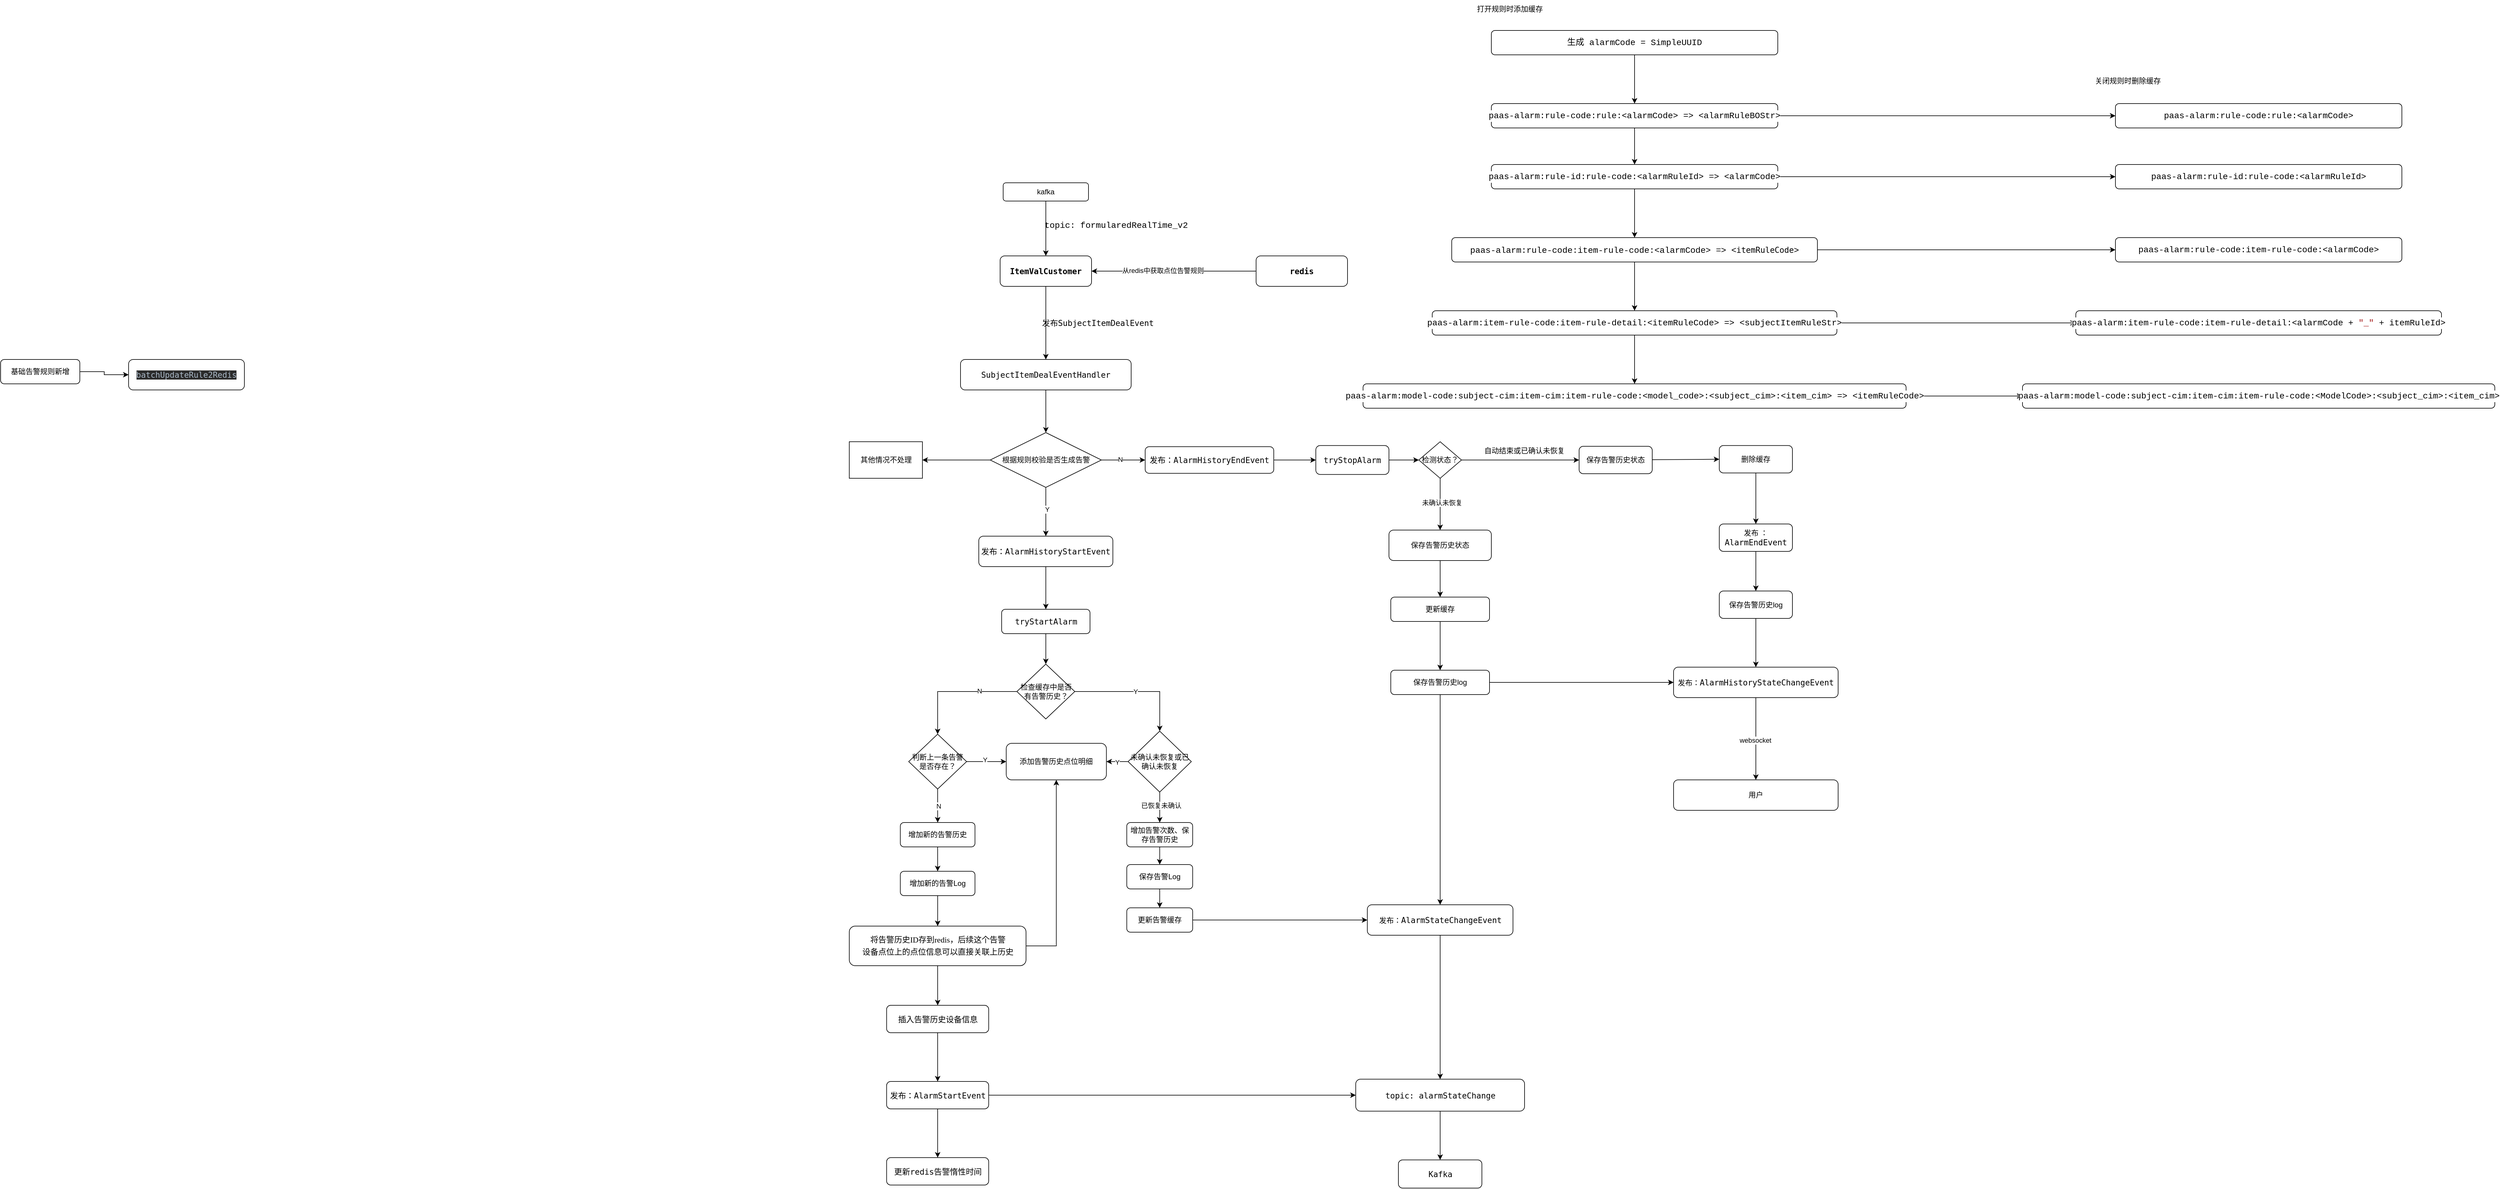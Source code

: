 <mxfile version="26.0.14">
  <diagram name="告警" id="GtPHsBBUX7Yxwo9CKAsK">
    <mxGraphModel dx="3416" dy="1946" grid="1" gridSize="10" guides="1" tooltips="1" connect="1" arrows="1" fold="1" page="1" pageScale="1" pageWidth="827" pageHeight="1169" math="0" shadow="0">
      <root>
        <mxCell id="0" />
        <mxCell id="1" parent="0" />
        <mxCell id="ge6eiEdTAFL3hpT854fV-4" value="" style="edgeStyle=orthogonalEdgeStyle;rounded=0;orthogonalLoop=1;jettySize=auto;html=1;" parent="1" source="ge6eiEdTAFL3hpT854fV-1" target="ge6eiEdTAFL3hpT854fV-3" edge="1">
          <mxGeometry relative="1" as="geometry" />
        </mxCell>
        <mxCell id="ge6eiEdTAFL3hpT854fV-5" value="&lt;div style=&quot;font-family: Consolas, &amp;quot;Courier New&amp;quot;, monospace; font-size: 14px; line-height: 19px; white-space-collapse: preserve;&quot;&gt;&lt;span style=&quot;&quot;&gt;topic: formularedRealTime_v2&lt;/span&gt;&lt;/div&gt;" style="edgeLabel;html=1;align=center;verticalAlign=middle;resizable=0;points=[];fontColor=default;labelBackgroundColor=none;" parent="ge6eiEdTAFL3hpT854fV-4" vertex="1" connectable="0">
          <mxGeometry x="-0.075" y="1" relative="1" as="geometry">
            <mxPoint x="114" y="-2" as="offset" />
          </mxGeometry>
        </mxCell>
        <mxCell id="ge6eiEdTAFL3hpT854fV-1" value="kafka" style="rounded=1;whiteSpace=wrap;html=1;" parent="1" vertex="1">
          <mxGeometry x="75" y="50" width="140" height="30" as="geometry" />
        </mxCell>
        <mxCell id="ge6eiEdTAFL3hpT854fV-12" value="" style="edgeStyle=orthogonalEdgeStyle;rounded=0;orthogonalLoop=1;jettySize=auto;html=1;" parent="1" source="ge6eiEdTAFL3hpT854fV-3" target="ge6eiEdTAFL3hpT854fV-11" edge="1">
          <mxGeometry relative="1" as="geometry" />
        </mxCell>
        <mxCell id="ge6eiEdTAFL3hpT854fV-13" value="&lt;div style=&quot;&quot;&gt;&lt;pre style=&quot;font-family: &amp;quot;JetBrains Mono&amp;quot;, monospace; font-size: 9.8pt;&quot;&gt;&lt;font&gt;发布SubjectItemDealEvent&lt;/font&gt;&lt;/pre&gt;&lt;/div&gt;" style="edgeLabel;html=1;align=center;verticalAlign=middle;resizable=0;points=[];labelBackgroundColor=none;" parent="ge6eiEdTAFL3hpT854fV-12" vertex="1" connectable="0">
          <mxGeometry x="-0.15" relative="1" as="geometry">
            <mxPoint x="85" y="9" as="offset" />
          </mxGeometry>
        </mxCell>
        <mxCell id="ge6eiEdTAFL3hpT854fV-3" value="&lt;div&gt;&lt;pre style=&quot;font-family: &amp;quot;JetBrains Mono&amp;quot;, monospace; font-size: 9.8pt;&quot;&gt;&lt;b style=&quot;background-color: light-dark(#ffffff, var(--ge-dark-color, #121212));&quot;&gt;&lt;font&gt;ItemValCustomer&lt;/font&gt;&lt;/b&gt;&lt;/pre&gt;&lt;/div&gt;" style="rounded=1;whiteSpace=wrap;html=1;labelBackgroundColor=default;" parent="1" vertex="1">
          <mxGeometry x="70" y="170" width="150" height="50" as="geometry" />
        </mxCell>
        <mxCell id="ge6eiEdTAFL3hpT854fV-9" style="edgeStyle=orthogonalEdgeStyle;rounded=0;orthogonalLoop=1;jettySize=auto;html=1;exitX=0;exitY=0.5;exitDx=0;exitDy=0;entryX=1;entryY=0.5;entryDx=0;entryDy=0;" parent="1" source="ge6eiEdTAFL3hpT854fV-6" target="ge6eiEdTAFL3hpT854fV-3" edge="1">
          <mxGeometry relative="1" as="geometry" />
        </mxCell>
        <mxCell id="ge6eiEdTAFL3hpT854fV-10" value="从redis中获取点位告警规则" style="edgeLabel;html=1;align=center;verticalAlign=middle;resizable=0;points=[];" parent="ge6eiEdTAFL3hpT854fV-9" vertex="1" connectable="0">
          <mxGeometry x="0.137" y="-1" relative="1" as="geometry">
            <mxPoint as="offset" />
          </mxGeometry>
        </mxCell>
        <mxCell id="ge6eiEdTAFL3hpT854fV-6" value="&lt;div&gt;&lt;pre style=&quot;font-family: &amp;quot;JetBrains Mono&amp;quot;, monospace; font-size: 9.8pt;&quot;&gt;&lt;b style=&quot;background-color: light-dark(#ffffff, var(--ge-dark-color, #121212));&quot;&gt;&lt;font&gt;redis&lt;/font&gt;&lt;/b&gt;&lt;/pre&gt;&lt;/div&gt;" style="rounded=1;whiteSpace=wrap;html=1;labelBackgroundColor=default;" parent="1" vertex="1">
          <mxGeometry x="490" y="170" width="150" height="50" as="geometry" />
        </mxCell>
        <mxCell id="ge6eiEdTAFL3hpT854fV-15" style="edgeStyle=orthogonalEdgeStyle;rounded=0;orthogonalLoop=1;jettySize=auto;html=1;exitX=0.5;exitY=1;exitDx=0;exitDy=0;" parent="1" source="ge6eiEdTAFL3hpT854fV-11" target="ge6eiEdTAFL3hpT854fV-14" edge="1">
          <mxGeometry relative="1" as="geometry" />
        </mxCell>
        <mxCell id="ge6eiEdTAFL3hpT854fV-11" value="&lt;pre style=&quot;font-family: &amp;quot;JetBrains Mono&amp;quot;, monospace; font-size: 9.8pt;&quot;&gt;&lt;div&gt;&lt;pre style=&quot;font-family: &amp;quot;JetBrains Mono&amp;quot;, monospace; font-size: 9.8pt;&quot;&gt;&lt;div style=&quot;&quot;&gt;&lt;pre style=&quot;font-family: &amp;quot;JetBrains Mono&amp;quot;, monospace; font-size: 9.8pt;&quot;&gt;&lt;font&gt;SubjectItemDealEventHandler&lt;/font&gt;&lt;/pre&gt;&lt;/div&gt;&lt;/pre&gt;&lt;/div&gt;&lt;/pre&gt;" style="rounded=1;whiteSpace=wrap;html=1;labelBackgroundColor=default;strokeColor=default;" parent="1" vertex="1">
          <mxGeometry x="5" y="340" width="280" height="50" as="geometry" />
        </mxCell>
        <mxCell id="ge6eiEdTAFL3hpT854fV-18" style="edgeStyle=orthogonalEdgeStyle;rounded=0;orthogonalLoop=1;jettySize=auto;html=1;exitX=1;exitY=0.5;exitDx=0;exitDy=0;entryX=0;entryY=0.5;entryDx=0;entryDy=0;" parent="1" source="ge6eiEdTAFL3hpT854fV-14" target="ge6eiEdTAFL3hpT854fV-17" edge="1">
          <mxGeometry relative="1" as="geometry" />
        </mxCell>
        <mxCell id="ge6eiEdTAFL3hpT854fV-19" value="N" style="edgeLabel;html=1;align=center;verticalAlign=middle;resizable=0;points=[];" parent="ge6eiEdTAFL3hpT854fV-18" vertex="1" connectable="0">
          <mxGeometry x="-0.17" y="1" relative="1" as="geometry">
            <mxPoint as="offset" />
          </mxGeometry>
        </mxCell>
        <mxCell id="ge6eiEdTAFL3hpT854fV-22" style="edgeStyle=orthogonalEdgeStyle;rounded=0;orthogonalLoop=1;jettySize=auto;html=1;exitX=0.5;exitY=1;exitDx=0;exitDy=0;" parent="1" source="ge6eiEdTAFL3hpT854fV-14" target="ge6eiEdTAFL3hpT854fV-20" edge="1">
          <mxGeometry relative="1" as="geometry" />
        </mxCell>
        <mxCell id="ge6eiEdTAFL3hpT854fV-23" value="Y" style="edgeLabel;html=1;align=center;verticalAlign=middle;resizable=0;points=[];" parent="ge6eiEdTAFL3hpT854fV-22" vertex="1" connectable="0">
          <mxGeometry x="-0.1" y="2" relative="1" as="geometry">
            <mxPoint as="offset" />
          </mxGeometry>
        </mxCell>
        <mxCell id="XDytoGcrAN4II-qXGKHd-34" value="" style="edgeStyle=orthogonalEdgeStyle;rounded=0;orthogonalLoop=1;jettySize=auto;html=1;" edge="1" parent="1" source="ge6eiEdTAFL3hpT854fV-14" target="XDytoGcrAN4II-qXGKHd-33">
          <mxGeometry relative="1" as="geometry" />
        </mxCell>
        <mxCell id="ge6eiEdTAFL3hpT854fV-14" value="根据规则校验是否生成告警" style="rhombus;whiteSpace=wrap;html=1;" parent="1" vertex="1">
          <mxGeometry x="53.75" y="460" width="182.5" height="90" as="geometry" />
        </mxCell>
        <mxCell id="ge6eiEdTAFL3hpT854fV-25" value="" style="edgeStyle=orthogonalEdgeStyle;rounded=0;orthogonalLoop=1;jettySize=auto;html=1;" parent="1" source="ge6eiEdTAFL3hpT854fV-17" target="ge6eiEdTAFL3hpT854fV-24" edge="1">
          <mxGeometry relative="1" as="geometry" />
        </mxCell>
        <mxCell id="ge6eiEdTAFL3hpT854fV-17" value="&lt;div&gt;&lt;pre style=&quot;font-family: &amp;quot;JetBrains Mono&amp;quot;, monospace; font-size: 9.8pt;&quot;&gt;&lt;font&gt;发布：AlarmHistoryEndEvent&lt;/font&gt;&lt;/pre&gt;&lt;/div&gt;" style="rounded=1;whiteSpace=wrap;html=1;" parent="1" vertex="1">
          <mxGeometry x="308" y="483.13" width="211" height="43.75" as="geometry" />
        </mxCell>
        <mxCell id="ge6eiEdTAFL3hpT854fV-53" value="" style="edgeStyle=orthogonalEdgeStyle;rounded=0;orthogonalLoop=1;jettySize=auto;html=1;" parent="1" source="ge6eiEdTAFL3hpT854fV-20" target="ge6eiEdTAFL3hpT854fV-52" edge="1">
          <mxGeometry relative="1" as="geometry" />
        </mxCell>
        <mxCell id="ge6eiEdTAFL3hpT854fV-20" value="&lt;div&gt;&lt;pre style=&quot;font-family: &amp;quot;JetBrains Mono&amp;quot;, monospace; font-size: 9.8pt;&quot;&gt;&lt;font&gt;发布：AlarmHistoryStartEvent&lt;/font&gt;&lt;/pre&gt;&lt;/div&gt;" style="rounded=1;whiteSpace=wrap;html=1;" parent="1" vertex="1">
          <mxGeometry x="35" y="630" width="220" height="50" as="geometry" />
        </mxCell>
        <mxCell id="ge6eiEdTAFL3hpT854fV-27" style="edgeStyle=orthogonalEdgeStyle;rounded=0;orthogonalLoop=1;jettySize=auto;html=1;exitX=1;exitY=0.5;exitDx=0;exitDy=0;entryX=0;entryY=0.5;entryDx=0;entryDy=0;" parent="1" source="ge6eiEdTAFL3hpT854fV-24" target="ge6eiEdTAFL3hpT854fV-26" edge="1">
          <mxGeometry relative="1" as="geometry" />
        </mxCell>
        <mxCell id="ge6eiEdTAFL3hpT854fV-24" value="&lt;pre style=&quot;font-family: &amp;quot;JetBrains Mono&amp;quot;, monospace; font-size: 9.8pt;&quot;&gt;&lt;div&gt;&lt;pre style=&quot;font-family: &amp;quot;JetBrains Mono&amp;quot;, monospace; font-size: 9.8pt;&quot;&gt;&lt;font&gt;tryStopAlarm&lt;/font&gt;&lt;/pre&gt;&lt;/div&gt;&lt;/pre&gt;" style="rounded=1;whiteSpace=wrap;html=1;" parent="1" vertex="1">
          <mxGeometry x="588" y="481.25" width="120" height="47.5" as="geometry" />
        </mxCell>
        <mxCell id="ge6eiEdTAFL3hpT854fV-29" style="edgeStyle=orthogonalEdgeStyle;rounded=0;orthogonalLoop=1;jettySize=auto;html=1;exitX=1;exitY=0.5;exitDx=0;exitDy=0;entryX=0;entryY=0.5;entryDx=0;entryDy=0;" parent="1" source="ge6eiEdTAFL3hpT854fV-26" target="ge6eiEdTAFL3hpT854fV-28" edge="1">
          <mxGeometry relative="1" as="geometry" />
        </mxCell>
        <mxCell id="ge6eiEdTAFL3hpT854fV-43" style="edgeStyle=orthogonalEdgeStyle;rounded=0;orthogonalLoop=1;jettySize=auto;html=1;exitX=0.5;exitY=1;exitDx=0;exitDy=0;entryX=0.5;entryY=0;entryDx=0;entryDy=0;" parent="1" source="ge6eiEdTAFL3hpT854fV-26" target="ge6eiEdTAFL3hpT854fV-42" edge="1">
          <mxGeometry relative="1" as="geometry" />
        </mxCell>
        <mxCell id="ge6eiEdTAFL3hpT854fV-44" value="未确认未恢复" style="edgeLabel;html=1;align=center;verticalAlign=middle;resizable=0;points=[];" parent="ge6eiEdTAFL3hpT854fV-43" vertex="1" connectable="0">
          <mxGeometry x="-0.067" y="3" relative="1" as="geometry">
            <mxPoint as="offset" />
          </mxGeometry>
        </mxCell>
        <mxCell id="ge6eiEdTAFL3hpT854fV-26" value="检测状态？" style="rhombus;whiteSpace=wrap;html=1;" parent="1" vertex="1">
          <mxGeometry x="757" y="475" width="70" height="60" as="geometry" />
        </mxCell>
        <mxCell id="ge6eiEdTAFL3hpT854fV-32" value="" style="rounded=0;orthogonalLoop=1;jettySize=auto;html=1;entryX=0;entryY=0.5;entryDx=0;entryDy=0;" parent="1" source="ge6eiEdTAFL3hpT854fV-28" target="ge6eiEdTAFL3hpT854fV-31" edge="1">
          <mxGeometry relative="1" as="geometry" />
        </mxCell>
        <mxCell id="ge6eiEdTAFL3hpT854fV-37" value="" style="edgeStyle=orthogonalEdgeStyle;rounded=0;orthogonalLoop=1;jettySize=auto;html=1;exitX=0.5;exitY=1;exitDx=0;exitDy=0;" parent="1" source="ge6eiEdTAFL3hpT854fV-34" target="ge6eiEdTAFL3hpT854fV-36" edge="1">
          <mxGeometry relative="1" as="geometry" />
        </mxCell>
        <mxCell id="ge6eiEdTAFL3hpT854fV-28" value="&lt;div&gt;保存告警历史状态&lt;/div&gt;" style="rounded=1;whiteSpace=wrap;html=1;" parent="1" vertex="1">
          <mxGeometry x="1020" y="482.5" width="120" height="45" as="geometry" />
        </mxCell>
        <mxCell id="ge6eiEdTAFL3hpT854fV-30" value="自动结束或已确认未恢复" style="text;html=1;align=center;verticalAlign=middle;resizable=0;points=[];autosize=1;strokeColor=none;fillColor=none;" parent="1" vertex="1">
          <mxGeometry x="850" y="475" width="160" height="30" as="geometry" />
        </mxCell>
        <mxCell id="ge6eiEdTAFL3hpT854fV-40" value="" style="edgeStyle=orthogonalEdgeStyle;rounded=0;orthogonalLoop=1;jettySize=auto;html=1;" parent="1" source="ge6eiEdTAFL3hpT854fV-31" target="ge6eiEdTAFL3hpT854fV-39" edge="1">
          <mxGeometry relative="1" as="geometry" />
        </mxCell>
        <mxCell id="ge6eiEdTAFL3hpT854fV-31" value="&lt;div&gt;删除缓存&lt;/div&gt;" style="rounded=1;whiteSpace=wrap;html=1;" parent="1" vertex="1">
          <mxGeometry x="1250" y="481.25" width="120" height="45" as="geometry" />
        </mxCell>
        <mxCell id="ge6eiEdTAFL3hpT854fV-34" value="&lt;div&gt;保存告警历史log&lt;/div&gt;" style="rounded=1;whiteSpace=wrap;html=1;" parent="1" vertex="1">
          <mxGeometry x="1250" y="720" width="120" height="45" as="geometry" />
        </mxCell>
        <mxCell id="ge6eiEdTAFL3hpT854fV-105" value="" style="edgeStyle=orthogonalEdgeStyle;rounded=0;orthogonalLoop=1;jettySize=auto;html=1;" parent="1" source="ge6eiEdTAFL3hpT854fV-36" target="ge6eiEdTAFL3hpT854fV-104" edge="1">
          <mxGeometry relative="1" as="geometry" />
        </mxCell>
        <mxCell id="ge6eiEdTAFL3hpT854fV-106" value="websocket" style="edgeLabel;html=1;align=center;verticalAlign=middle;resizable=0;points=[];" parent="ge6eiEdTAFL3hpT854fV-105" vertex="1" connectable="0">
          <mxGeometry x="0.048" y="-1" relative="1" as="geometry">
            <mxPoint y="-1" as="offset" />
          </mxGeometry>
        </mxCell>
        <mxCell id="ge6eiEdTAFL3hpT854fV-36" value="&lt;div&gt;发布：&lt;span style=&quot;font-family: &amp;quot;JetBrains Mono&amp;quot;, monospace; font-size: 9.8pt;&quot;&gt;&lt;font&gt;AlarmHistoryStateChangeEvent&lt;/font&gt;&lt;/span&gt;&lt;/div&gt;" style="rounded=1;whiteSpace=wrap;html=1;labelBackgroundColor=none;labelBorderColor=none;textShadow=0;" parent="1" vertex="1">
          <mxGeometry x="1175" y="845" width="270" height="50" as="geometry" />
        </mxCell>
        <mxCell id="ge6eiEdTAFL3hpT854fV-41" style="edgeStyle=orthogonalEdgeStyle;rounded=0;orthogonalLoop=1;jettySize=auto;html=1;exitX=0.5;exitY=1;exitDx=0;exitDy=0;" parent="1" source="ge6eiEdTAFL3hpT854fV-39" target="ge6eiEdTAFL3hpT854fV-34" edge="1">
          <mxGeometry relative="1" as="geometry" />
        </mxCell>
        <mxCell id="ge6eiEdTAFL3hpT854fV-39" value="&lt;span style=&quot;text-wrap-mode: nowrap;&quot;&gt;发布 ：&lt;/span&gt;&lt;span style=&quot;text-wrap-mode: nowrap; font-family: &amp;quot;JetBrains Mono&amp;quot;, monospace; font-size: 9.8pt;&quot;&gt;AlarmEndEvent&lt;/span&gt;" style="rounded=1;whiteSpace=wrap;html=1;" parent="1" vertex="1">
          <mxGeometry x="1250" y="610" width="120" height="45" as="geometry" />
        </mxCell>
        <mxCell id="ge6eiEdTAFL3hpT854fV-46" value="" style="edgeStyle=orthogonalEdgeStyle;rounded=0;orthogonalLoop=1;jettySize=auto;html=1;" parent="1" source="ge6eiEdTAFL3hpT854fV-42" target="ge6eiEdTAFL3hpT854fV-45" edge="1">
          <mxGeometry relative="1" as="geometry" />
        </mxCell>
        <mxCell id="ge6eiEdTAFL3hpT854fV-42" value="保存告警历史状态" style="rounded=1;whiteSpace=wrap;html=1;" parent="1" vertex="1">
          <mxGeometry x="708" y="620" width="168" height="50" as="geometry" />
        </mxCell>
        <mxCell id="ge6eiEdTAFL3hpT854fV-48" value="" style="edgeStyle=orthogonalEdgeStyle;rounded=0;orthogonalLoop=1;jettySize=auto;html=1;" parent="1" source="ge6eiEdTAFL3hpT854fV-45" target="ge6eiEdTAFL3hpT854fV-47" edge="1">
          <mxGeometry relative="1" as="geometry" />
        </mxCell>
        <mxCell id="ge6eiEdTAFL3hpT854fV-45" value="更新缓存" style="rounded=1;whiteSpace=wrap;html=1;" parent="1" vertex="1">
          <mxGeometry x="711" y="730" width="162" height="40" as="geometry" />
        </mxCell>
        <mxCell id="ge6eiEdTAFL3hpT854fV-49" style="edgeStyle=orthogonalEdgeStyle;rounded=0;orthogonalLoop=1;jettySize=auto;html=1;exitX=1;exitY=0.5;exitDx=0;exitDy=0;entryX=0;entryY=0.5;entryDx=0;entryDy=0;" parent="1" source="ge6eiEdTAFL3hpT854fV-47" target="ge6eiEdTAFL3hpT854fV-36" edge="1">
          <mxGeometry relative="1" as="geometry" />
        </mxCell>
        <mxCell id="ge6eiEdTAFL3hpT854fV-51" value="" style="edgeStyle=orthogonalEdgeStyle;rounded=0;orthogonalLoop=1;jettySize=auto;html=1;" parent="1" source="ge6eiEdTAFL3hpT854fV-47" target="ge6eiEdTAFL3hpT854fV-50" edge="1">
          <mxGeometry relative="1" as="geometry" />
        </mxCell>
        <mxCell id="ge6eiEdTAFL3hpT854fV-47" value="保存告警历史log" style="rounded=1;whiteSpace=wrap;html=1;" parent="1" vertex="1">
          <mxGeometry x="711" y="850" width="162" height="40" as="geometry" />
        </mxCell>
        <mxCell id="ge6eiEdTAFL3hpT854fV-100" style="edgeStyle=orthogonalEdgeStyle;rounded=0;orthogonalLoop=1;jettySize=auto;html=1;exitX=0.5;exitY=1;exitDx=0;exitDy=0;" parent="1" source="ge6eiEdTAFL3hpT854fV-50" target="ge6eiEdTAFL3hpT854fV-97" edge="1">
          <mxGeometry relative="1" as="geometry" />
        </mxCell>
        <mxCell id="ge6eiEdTAFL3hpT854fV-50" value="发布：&lt;span style=&quot;font-family: &amp;quot;JetBrains Mono&amp;quot;, monospace; font-size: 9.8pt;&quot;&gt;&lt;font&gt;AlarmStateChangeEvent&lt;/font&gt;&lt;/span&gt;" style="rounded=1;whiteSpace=wrap;html=1;" parent="1" vertex="1">
          <mxGeometry x="672.5" y="1235" width="239" height="50" as="geometry" />
        </mxCell>
        <mxCell id="ge6eiEdTAFL3hpT854fV-55" style="edgeStyle=orthogonalEdgeStyle;rounded=0;orthogonalLoop=1;jettySize=auto;html=1;exitX=0.5;exitY=1;exitDx=0;exitDy=0;entryX=0.5;entryY=0;entryDx=0;entryDy=0;" parent="1" source="ge6eiEdTAFL3hpT854fV-52" target="ge6eiEdTAFL3hpT854fV-54" edge="1">
          <mxGeometry relative="1" as="geometry" />
        </mxCell>
        <mxCell id="ge6eiEdTAFL3hpT854fV-52" value="&lt;pre style=&quot;font-family: &amp;quot;JetBrains Mono&amp;quot;, monospace; font-size: 9.8pt;&quot;&gt;&lt;div&gt;&lt;pre style=&quot;font-family: &amp;quot;JetBrains Mono&amp;quot;, monospace; font-size: 9.8pt;&quot;&gt;&lt;span&gt;&lt;font&gt;tryStartAlarm&lt;/font&gt;&lt;/span&gt;&lt;/pre&gt;&lt;/div&gt;&lt;/pre&gt;" style="rounded=1;whiteSpace=wrap;html=1;" parent="1" vertex="1">
          <mxGeometry x="72.5" y="750" width="145" height="40" as="geometry" />
        </mxCell>
        <mxCell id="ge6eiEdTAFL3hpT854fV-57" value="" style="edgeStyle=orthogonalEdgeStyle;rounded=0;orthogonalLoop=1;jettySize=auto;html=1;exitX=1;exitY=0.5;exitDx=0;exitDy=0;" parent="1" source="ge6eiEdTAFL3hpT854fV-54" target="ge6eiEdTAFL3hpT854fV-56" edge="1">
          <mxGeometry relative="1" as="geometry" />
        </mxCell>
        <mxCell id="ge6eiEdTAFL3hpT854fV-58" value="Y" style="edgeLabel;html=1;align=center;verticalAlign=middle;resizable=0;points=[];" parent="ge6eiEdTAFL3hpT854fV-57" vertex="1" connectable="0">
          <mxGeometry x="-0.025" relative="1" as="geometry">
            <mxPoint as="offset" />
          </mxGeometry>
        </mxCell>
        <mxCell id="ge6eiEdTAFL3hpT854fV-75" value="" style="edgeStyle=orthogonalEdgeStyle;rounded=0;orthogonalLoop=1;jettySize=auto;html=1;" parent="1" source="ge6eiEdTAFL3hpT854fV-54" target="ge6eiEdTAFL3hpT854fV-74" edge="1">
          <mxGeometry relative="1" as="geometry" />
        </mxCell>
        <mxCell id="ge6eiEdTAFL3hpT854fV-76" value="N" style="edgeLabel;html=1;align=center;verticalAlign=middle;resizable=0;points=[];" parent="ge6eiEdTAFL3hpT854fV-75" vertex="1" connectable="0">
          <mxGeometry x="-0.38" y="-1" relative="1" as="geometry">
            <mxPoint as="offset" />
          </mxGeometry>
        </mxCell>
        <mxCell id="ge6eiEdTAFL3hpT854fV-54" value="检查缓存中是否有告警历史？" style="rhombus;whiteSpace=wrap;html=1;" parent="1" vertex="1">
          <mxGeometry x="97.5" y="840" width="95" height="90" as="geometry" />
        </mxCell>
        <mxCell id="ge6eiEdTAFL3hpT854fV-64" value="" style="edgeStyle=orthogonalEdgeStyle;rounded=0;orthogonalLoop=1;jettySize=auto;html=1;" parent="1" source="ge6eiEdTAFL3hpT854fV-56" target="ge6eiEdTAFL3hpT854fV-63" edge="1">
          <mxGeometry relative="1" as="geometry" />
        </mxCell>
        <mxCell id="ge6eiEdTAFL3hpT854fV-65" value="Y" style="edgeLabel;html=1;align=center;verticalAlign=middle;resizable=0;points=[];" parent="ge6eiEdTAFL3hpT854fV-64" vertex="1" connectable="0">
          <mxGeometry x="-0.158" y="1" relative="1" as="geometry">
            <mxPoint as="offset" />
          </mxGeometry>
        </mxCell>
        <mxCell id="ge6eiEdTAFL3hpT854fV-67" value="" style="edgeStyle=orthogonalEdgeStyle;rounded=0;orthogonalLoop=1;jettySize=auto;html=1;" parent="1" source="ge6eiEdTAFL3hpT854fV-56" target="ge6eiEdTAFL3hpT854fV-66" edge="1">
          <mxGeometry relative="1" as="geometry" />
        </mxCell>
        <mxCell id="ge6eiEdTAFL3hpT854fV-68" value="已恢复未确认" style="edgeLabel;html=1;align=center;verticalAlign=middle;resizable=0;points=[];" parent="ge6eiEdTAFL3hpT854fV-67" vertex="1" connectable="0">
          <mxGeometry x="-0.14" y="2" relative="1" as="geometry">
            <mxPoint as="offset" />
          </mxGeometry>
        </mxCell>
        <mxCell id="ge6eiEdTAFL3hpT854fV-56" value="未确认未恢复或已确认未恢复" style="rhombus;whiteSpace=wrap;html=1;" parent="1" vertex="1">
          <mxGeometry x="280" y="950" width="103.75" height="100" as="geometry" />
        </mxCell>
        <mxCell id="ge6eiEdTAFL3hpT854fV-63" value="添加告警历史点位明细" style="whiteSpace=wrap;html=1;glass=0;rounded=1;" parent="1" vertex="1">
          <mxGeometry x="80" y="970" width="164.38" height="60" as="geometry" />
        </mxCell>
        <mxCell id="ge6eiEdTAFL3hpT854fV-70" value="" style="edgeStyle=orthogonalEdgeStyle;rounded=0;orthogonalLoop=1;jettySize=auto;html=1;" parent="1" source="ge6eiEdTAFL3hpT854fV-66" target="ge6eiEdTAFL3hpT854fV-69" edge="1">
          <mxGeometry relative="1" as="geometry" />
        </mxCell>
        <mxCell id="ge6eiEdTAFL3hpT854fV-66" value="增加告警次数、保存告警历史" style="whiteSpace=wrap;html=1;rounded=1;" parent="1" vertex="1">
          <mxGeometry x="277.81" y="1100" width="108.13" height="40" as="geometry" />
        </mxCell>
        <mxCell id="ge6eiEdTAFL3hpT854fV-72" value="" style="edgeStyle=orthogonalEdgeStyle;rounded=0;orthogonalLoop=1;jettySize=auto;html=1;" parent="1" source="ge6eiEdTAFL3hpT854fV-69" target="ge6eiEdTAFL3hpT854fV-71" edge="1">
          <mxGeometry relative="1" as="geometry" />
        </mxCell>
        <mxCell id="ge6eiEdTAFL3hpT854fV-69" value="保存告警Log" style="whiteSpace=wrap;html=1;rounded=1;glass=0;" parent="1" vertex="1">
          <mxGeometry x="277.81" y="1169" width="108.13" height="40" as="geometry" />
        </mxCell>
        <mxCell id="ge6eiEdTAFL3hpT854fV-73" style="edgeStyle=orthogonalEdgeStyle;rounded=0;orthogonalLoop=1;jettySize=auto;html=1;exitX=1;exitY=0.5;exitDx=0;exitDy=0;entryX=0;entryY=0.5;entryDx=0;entryDy=0;" parent="1" source="ge6eiEdTAFL3hpT854fV-71" target="ge6eiEdTAFL3hpT854fV-50" edge="1">
          <mxGeometry relative="1" as="geometry" />
        </mxCell>
        <mxCell id="ge6eiEdTAFL3hpT854fV-71" value="更新告警缓存" style="whiteSpace=wrap;html=1;rounded=1;" parent="1" vertex="1">
          <mxGeometry x="277.81" y="1240" width="108.13" height="40" as="geometry" />
        </mxCell>
        <mxCell id="ge6eiEdTAFL3hpT854fV-80" style="edgeStyle=orthogonalEdgeStyle;rounded=0;orthogonalLoop=1;jettySize=auto;html=1;exitX=1;exitY=0.5;exitDx=0;exitDy=0;entryX=0;entryY=0.5;entryDx=0;entryDy=0;" parent="1" source="ge6eiEdTAFL3hpT854fV-74" target="ge6eiEdTAFL3hpT854fV-63" edge="1">
          <mxGeometry relative="1" as="geometry" />
        </mxCell>
        <mxCell id="ge6eiEdTAFL3hpT854fV-81" value="Y" style="edgeLabel;html=1;align=center;verticalAlign=middle;resizable=0;points=[];" parent="ge6eiEdTAFL3hpT854fV-80" vertex="1" connectable="0">
          <mxGeometry x="-0.082" y="3" relative="1" as="geometry">
            <mxPoint as="offset" />
          </mxGeometry>
        </mxCell>
        <mxCell id="ge6eiEdTAFL3hpT854fV-83" value="" style="edgeStyle=orthogonalEdgeStyle;rounded=0;orthogonalLoop=1;jettySize=auto;html=1;" parent="1" source="ge6eiEdTAFL3hpT854fV-74" target="ge6eiEdTAFL3hpT854fV-82" edge="1">
          <mxGeometry relative="1" as="geometry" />
        </mxCell>
        <mxCell id="ge6eiEdTAFL3hpT854fV-89" value="N" style="edgeLabel;html=1;align=center;verticalAlign=middle;resizable=0;points=[];" parent="ge6eiEdTAFL3hpT854fV-83" vertex="1" connectable="0">
          <mxGeometry x="0.025" y="1" relative="1" as="geometry">
            <mxPoint as="offset" />
          </mxGeometry>
        </mxCell>
        <mxCell id="ge6eiEdTAFL3hpT854fV-74" value="判断上一条告警是否存在？" style="rhombus;whiteSpace=wrap;html=1;" parent="1" vertex="1">
          <mxGeometry x="-80" y="955" width="95" height="90" as="geometry" />
        </mxCell>
        <mxCell id="ge6eiEdTAFL3hpT854fV-86" value="" style="edgeStyle=orthogonalEdgeStyle;rounded=0;orthogonalLoop=1;jettySize=auto;html=1;" parent="1" source="ge6eiEdTAFL3hpT854fV-82" target="ge6eiEdTAFL3hpT854fV-85" edge="1">
          <mxGeometry relative="1" as="geometry" />
        </mxCell>
        <mxCell id="ge6eiEdTAFL3hpT854fV-82" value="增加新的告警历史" style="whiteSpace=wrap;html=1;rounded=1;" parent="1" vertex="1">
          <mxGeometry x="-93.75" y="1100" width="122.5" height="40" as="geometry" />
        </mxCell>
        <mxCell id="ge6eiEdTAFL3hpT854fV-88" value="" style="edgeStyle=orthogonalEdgeStyle;rounded=0;orthogonalLoop=1;jettySize=auto;html=1;" parent="1" source="ge6eiEdTAFL3hpT854fV-85" target="ge6eiEdTAFL3hpT854fV-87" edge="1">
          <mxGeometry relative="1" as="geometry" />
        </mxCell>
        <mxCell id="ge6eiEdTAFL3hpT854fV-85" value="增加新的告警Log" style="whiteSpace=wrap;html=1;rounded=1;" parent="1" vertex="1">
          <mxGeometry x="-93.75" y="1180" width="122.5" height="40" as="geometry" />
        </mxCell>
        <mxCell id="ge6eiEdTAFL3hpT854fV-90" style="edgeStyle=orthogonalEdgeStyle;rounded=0;orthogonalLoop=1;jettySize=auto;html=1;exitX=1;exitY=0.5;exitDx=0;exitDy=0;entryX=0.5;entryY=1;entryDx=0;entryDy=0;" parent="1" source="ge6eiEdTAFL3hpT854fV-87" target="ge6eiEdTAFL3hpT854fV-63" edge="1">
          <mxGeometry relative="1" as="geometry" />
        </mxCell>
        <mxCell id="ge6eiEdTAFL3hpT854fV-92" value="" style="edgeStyle=orthogonalEdgeStyle;rounded=0;orthogonalLoop=1;jettySize=auto;html=1;" parent="1" source="ge6eiEdTAFL3hpT854fV-87" target="ge6eiEdTAFL3hpT854fV-91" edge="1">
          <mxGeometry relative="1" as="geometry" />
        </mxCell>
        <mxCell id="ge6eiEdTAFL3hpT854fV-87" value="&lt;div style=&quot;line-height: 50%;&quot;&gt;&lt;pre style=&quot;font-size: 9.8pt; line-height: 50%;&quot;&gt;&lt;font style=&quot;line-height: 50%;&quot; face=&quot;Verdana&quot;&gt;&lt;span style=&quot;background-color: light-dark(#ffffff, var(--ge-dark-color, #121212)); line-height: 50%;&quot;&gt;&lt;span style=&quot;line-height: 50%;&quot;&gt;将告警历史&lt;/span&gt;&lt;span style=&quot;line-height: 50%;&quot;&gt;ID&lt;/span&gt;&lt;span style=&quot;line-height: 50%;&quot;&gt;存到&lt;/span&gt;&lt;span style=&quot;line-height: 50%;&quot;&gt;redis&lt;/span&gt;&lt;span style=&quot;line-height: 50%;&quot;&gt;，后续这个告警&lt;/span&gt;&lt;/span&gt;&lt;/font&gt;&lt;/pre&gt;&lt;pre style=&quot;font-size: 9.8pt; line-height: 50%;&quot;&gt;&lt;span style=&quot;line-height: 50%;&quot;&gt;&lt;font style=&quot;line-height: 50%;&quot; face=&quot;Verdana&quot;&gt;&lt;span style=&quot;line-height: 50%;&quot;&gt;设备点位上的点位信息可以直接关联上历史&lt;/span&gt;&lt;/font&gt;&lt;/span&gt;&lt;/pre&gt;&lt;/div&gt;" style="whiteSpace=wrap;html=1;rounded=1;" parent="1" vertex="1">
          <mxGeometry x="-177.5" y="1270" width="290" height="65" as="geometry" />
        </mxCell>
        <mxCell id="ge6eiEdTAFL3hpT854fV-94" value="" style="edgeStyle=orthogonalEdgeStyle;rounded=0;orthogonalLoop=1;jettySize=auto;html=1;" parent="1" source="ge6eiEdTAFL3hpT854fV-91" target="ge6eiEdTAFL3hpT854fV-93" edge="1">
          <mxGeometry relative="1" as="geometry" />
        </mxCell>
        <mxCell id="ge6eiEdTAFL3hpT854fV-91" value="&lt;pre style=&quot;font-family: 宋体, monospace; font-size: 9.8pt;&quot;&gt;插入告警历史设备信息&lt;/pre&gt;" style="whiteSpace=wrap;html=1;rounded=1;shadow=0;" parent="1" vertex="1">
          <mxGeometry x="-116.25" y="1400" width="167.5" height="45" as="geometry" />
        </mxCell>
        <mxCell id="ge6eiEdTAFL3hpT854fV-96" value="" style="edgeStyle=orthogonalEdgeStyle;rounded=0;orthogonalLoop=1;jettySize=auto;html=1;" parent="1" source="ge6eiEdTAFL3hpT854fV-93" target="ge6eiEdTAFL3hpT854fV-95" edge="1">
          <mxGeometry relative="1" as="geometry" />
        </mxCell>
        <mxCell id="ge6eiEdTAFL3hpT854fV-98" style="edgeStyle=orthogonalEdgeStyle;rounded=0;orthogonalLoop=1;jettySize=auto;html=1;exitX=1;exitY=0.5;exitDx=0;exitDy=0;" parent="1" source="ge6eiEdTAFL3hpT854fV-93" target="ge6eiEdTAFL3hpT854fV-97" edge="1">
          <mxGeometry relative="1" as="geometry" />
        </mxCell>
        <mxCell id="ge6eiEdTAFL3hpT854fV-93" value="&lt;pre style=&quot;font-family: 宋体, monospace; font-size: 9.8pt;&quot;&gt;发布：AlarmStartEvent&lt;/pre&gt;" style="whiteSpace=wrap;html=1;rounded=1;" parent="1" vertex="1">
          <mxGeometry x="-116.25" y="1525" width="167.5" height="45" as="geometry" />
        </mxCell>
        <mxCell id="ge6eiEdTAFL3hpT854fV-95" value="&lt;pre style=&quot;font-family: 宋体, monospace; font-size: 9.8pt;&quot;&gt;更新redis告警惰性时间&lt;/pre&gt;" style="whiteSpace=wrap;html=1;rounded=1;" parent="1" vertex="1">
          <mxGeometry x="-116.25" y="1650" width="167.5" height="45" as="geometry" />
        </mxCell>
        <mxCell id="ge6eiEdTAFL3hpT854fV-102" value="" style="edgeStyle=orthogonalEdgeStyle;rounded=0;orthogonalLoop=1;jettySize=auto;html=1;" parent="1" source="ge6eiEdTAFL3hpT854fV-97" target="ge6eiEdTAFL3hpT854fV-101" edge="1">
          <mxGeometry relative="1" as="geometry" />
        </mxCell>
        <mxCell id="ge6eiEdTAFL3hpT854fV-97" value="&lt;pre style=&quot;font-family: &amp;quot;JetBrains Mono&amp;quot;, monospace; font-size: 9.8pt;&quot;&gt;topic: alarmStateChange&lt;/pre&gt;" style="rounded=1;whiteSpace=wrap;html=1;" parent="1" vertex="1">
          <mxGeometry x="653.5" y="1521.25" width="277" height="52.5" as="geometry" />
        </mxCell>
        <mxCell id="ge6eiEdTAFL3hpT854fV-99" value="&lt;pre style=&quot;font-family: &amp;quot;JetBrains Mono&amp;quot;, monospace; font-size: 9.8pt;&quot;&gt;&lt;br&gt;&lt;/pre&gt;" style="text;html=1;align=center;verticalAlign=middle;resizable=0;points=[];autosize=1;strokeColor=none;fillColor=none;" parent="1" vertex="1">
          <mxGeometry x="180" y="1507.5" width="20" height="60" as="geometry" />
        </mxCell>
        <mxCell id="ge6eiEdTAFL3hpT854fV-101" value="&lt;pre style=&quot;font-family: &amp;quot;JetBrains Mono&amp;quot;, monospace; font-size: 9.8pt;&quot;&gt;Kafka&lt;/pre&gt;" style="rounded=1;whiteSpace=wrap;html=1;" parent="1" vertex="1">
          <mxGeometry x="723.5" y="1653.75" width="137" height="46.25" as="geometry" />
        </mxCell>
        <mxCell id="ge6eiEdTAFL3hpT854fV-104" value="用户" style="rounded=1;whiteSpace=wrap;html=1;labelBackgroundColor=none;labelBorderColor=none;textShadow=0;" parent="1" vertex="1">
          <mxGeometry x="1175" y="1030" width="270" height="50" as="geometry" />
        </mxCell>
        <mxCell id="XDytoGcrAN4II-qXGKHd-4" style="edgeStyle=orthogonalEdgeStyle;rounded=0;orthogonalLoop=1;jettySize=auto;html=1;exitX=0.5;exitY=1;exitDx=0;exitDy=0;entryX=0.5;entryY=0;entryDx=0;entryDy=0;" edge="1" parent="1" source="XDytoGcrAN4II-qXGKHd-1" target="XDytoGcrAN4II-qXGKHd-2">
          <mxGeometry relative="1" as="geometry" />
        </mxCell>
        <mxCell id="XDytoGcrAN4II-qXGKHd-11" value="" style="edgeStyle=orthogonalEdgeStyle;rounded=0;orthogonalLoop=1;jettySize=auto;html=1;" edge="1" parent="1" source="XDytoGcrAN4II-qXGKHd-1" target="XDytoGcrAN4II-qXGKHd-10">
          <mxGeometry relative="1" as="geometry" />
        </mxCell>
        <mxCell id="XDytoGcrAN4II-qXGKHd-1" value="&lt;div style=&quot;background-color: rgb(255, 255, 255); font-family: Consolas, &amp;quot;Courier New&amp;quot;, monospace; font-size: 14px; line-height: 19px; white-space: pre;&quot;&gt;paas-alarm:rule-code:rule:&amp;lt;alarmCode&amp;gt; =&amp;gt; &amp;lt;alarmRuleBOStr&amp;gt;&lt;/div&gt;" style="rounded=1;whiteSpace=wrap;html=1;" vertex="1" parent="1">
          <mxGeometry x="876" y="-80" width="470" height="40" as="geometry" />
        </mxCell>
        <mxCell id="XDytoGcrAN4II-qXGKHd-14" value="" style="edgeStyle=orthogonalEdgeStyle;rounded=0;orthogonalLoop=1;jettySize=auto;html=1;" edge="1" parent="1" source="XDytoGcrAN4II-qXGKHd-2" target="XDytoGcrAN4II-qXGKHd-13">
          <mxGeometry relative="1" as="geometry" />
        </mxCell>
        <mxCell id="XDytoGcrAN4II-qXGKHd-27" style="edgeStyle=orthogonalEdgeStyle;rounded=0;orthogonalLoop=1;jettySize=auto;html=1;exitX=0.5;exitY=1;exitDx=0;exitDy=0;" edge="1" parent="1" source="XDytoGcrAN4II-qXGKHd-2" target="XDytoGcrAN4II-qXGKHd-26">
          <mxGeometry relative="1" as="geometry" />
        </mxCell>
        <mxCell id="XDytoGcrAN4II-qXGKHd-2" value="&lt;div style=&quot;background-color: rgb(255, 255, 255); font-family: Consolas, &amp;quot;Courier New&amp;quot;, monospace; font-size: 14px; line-height: 19px; white-space: pre;&quot;&gt;&lt;div style=&quot;line-height: 19px;&quot;&gt;paas-alarm:rule-id:rule-code:&amp;lt;alarmRuleId&amp;gt; =&amp;gt; &amp;lt;alarmCode&amp;gt;&lt;/div&gt;&lt;/div&gt;" style="rounded=1;whiteSpace=wrap;html=1;" vertex="1" parent="1">
          <mxGeometry x="876" y="20" width="470" height="40" as="geometry" />
        </mxCell>
        <mxCell id="XDytoGcrAN4II-qXGKHd-8" value="" style="edgeStyle=orthogonalEdgeStyle;rounded=0;orthogonalLoop=1;jettySize=auto;html=1;" edge="1" parent="1" source="XDytoGcrAN4II-qXGKHd-5" target="XDytoGcrAN4II-qXGKHd-7">
          <mxGeometry relative="1" as="geometry" />
        </mxCell>
        <mxCell id="XDytoGcrAN4II-qXGKHd-25" style="edgeStyle=orthogonalEdgeStyle;rounded=0;orthogonalLoop=1;jettySize=auto;html=1;exitX=1;exitY=0.5;exitDx=0;exitDy=0;" edge="1" parent="1" source="XDytoGcrAN4II-qXGKHd-5" target="XDytoGcrAN4II-qXGKHd-17">
          <mxGeometry relative="1" as="geometry" />
        </mxCell>
        <mxCell id="XDytoGcrAN4II-qXGKHd-5" value="&lt;div style=&quot;background-color: rgb(255, 255, 255); font-family: Consolas, &amp;quot;Courier New&amp;quot;, monospace; font-size: 14px; line-height: 19px; white-space: pre;&quot;&gt;&lt;div style=&quot;line-height: 19px;&quot;&gt;&lt;div style=&quot;line-height: 19px;&quot;&gt;paas-alarm:item-rule-code:item-rule-detail:&amp;lt;itemRuleCode&amp;gt; =&amp;gt; &amp;lt;subjectItemRuleStr&amp;gt;&lt;/div&gt;&lt;/div&gt;&lt;/div&gt;" style="rounded=1;whiteSpace=wrap;html=1;" vertex="1" parent="1">
          <mxGeometry x="779" y="260" width="664" height="40" as="geometry" />
        </mxCell>
        <mxCell id="XDytoGcrAN4II-qXGKHd-24" style="edgeStyle=orthogonalEdgeStyle;rounded=0;orthogonalLoop=1;jettySize=auto;html=1;exitX=1;exitY=0.5;exitDx=0;exitDy=0;entryX=0;entryY=0.5;entryDx=0;entryDy=0;" edge="1" parent="1" source="XDytoGcrAN4II-qXGKHd-7" target="XDytoGcrAN4II-qXGKHd-20">
          <mxGeometry relative="1" as="geometry" />
        </mxCell>
        <mxCell id="XDytoGcrAN4II-qXGKHd-7" value="&lt;div style=&quot;background-color: rgb(255, 255, 255); font-family: Consolas, &amp;quot;Courier New&amp;quot;, monospace; font-size: 14px; line-height: 19px; white-space: pre;&quot;&gt;&lt;div style=&quot;line-height: 19px;&quot;&gt;&lt;div style=&quot;line-height: 19px;&quot;&gt;&lt;div style=&quot;line-height: 19px;&quot;&gt;paas-alarm:model-code:subject-cim:item-cim:item-rule-code:&amp;lt;model_code&amp;gt;:&amp;lt;subject_cim&amp;gt;:&amp;lt;item_cim&amp;gt; =&amp;gt; &amp;lt;itemRuleCode&amp;gt;&lt;/div&gt;&lt;/div&gt;&lt;/div&gt;&lt;/div&gt;" style="rounded=1;whiteSpace=wrap;html=1;" vertex="1" parent="1">
          <mxGeometry x="665.5" y="380" width="891" height="40" as="geometry" />
        </mxCell>
        <mxCell id="XDytoGcrAN4II-qXGKHd-9" value="打开规则时添加缓存" style="text;html=1;align=center;verticalAlign=middle;resizable=0;points=[];autosize=1;strokeColor=none;fillColor=none;" vertex="1" parent="1">
          <mxGeometry x="841" y="-250" width="130" height="30" as="geometry" />
        </mxCell>
        <mxCell id="XDytoGcrAN4II-qXGKHd-10" value="&lt;div style=&quot;background-color: rgb(255, 255, 255); font-family: Consolas, &amp;quot;Courier New&amp;quot;, monospace; font-size: 14px; line-height: 19px; white-space: pre;&quot;&gt;&lt;div style=&quot;line-height: 19px;&quot;&gt;paas-alarm:rule-code:rule:&amp;lt;alarmCode&amp;gt;&lt;/div&gt;&lt;/div&gt;" style="rounded=1;whiteSpace=wrap;html=1;" vertex="1" parent="1">
          <mxGeometry x="1900" y="-80" width="470" height="40" as="geometry" />
        </mxCell>
        <mxCell id="XDytoGcrAN4II-qXGKHd-12" value="关闭规则时删除缓存" style="text;html=1;align=center;verticalAlign=middle;resizable=0;points=[];autosize=1;strokeColor=none;fillColor=none;" vertex="1" parent="1">
          <mxGeometry x="1855" y="-132" width="130" height="30" as="geometry" />
        </mxCell>
        <mxCell id="XDytoGcrAN4II-qXGKHd-13" value="&lt;div style=&quot;background-color: rgb(255, 255, 255); font-family: Consolas, &amp;quot;Courier New&amp;quot;, monospace; font-size: 14px; line-height: 19px; white-space: pre;&quot;&gt;&lt;div style=&quot;line-height: 19px;&quot;&gt;&lt;div style=&quot;line-height: 19px;&quot;&gt;paas-alarm:rule-id:rule-code:&amp;lt;alarmRuleId&amp;gt;&lt;/div&gt;&lt;/div&gt;&lt;/div&gt;" style="rounded=1;whiteSpace=wrap;html=1;" vertex="1" parent="1">
          <mxGeometry x="1900" y="20" width="470" height="40" as="geometry" />
        </mxCell>
        <mxCell id="XDytoGcrAN4II-qXGKHd-15" value="&lt;div style=&quot;background-color: rgb(255, 255, 255); font-family: Consolas, &amp;quot;Courier New&amp;quot;, monospace; font-size: 14px; line-height: 19px; white-space: pre;&quot;&gt;&lt;div style=&quot;line-height: 19px;&quot;&gt;&lt;div style=&quot;line-height: 19px;&quot;&gt;&lt;div style=&quot;line-height: 19px;&quot;&gt;paas-alarm:rule-code:item-rule-code:&amp;lt;alarmCode&amp;gt;&lt;/div&gt;&lt;/div&gt;&lt;/div&gt;&lt;/div&gt;" style="rounded=1;whiteSpace=wrap;html=1;" vertex="1" parent="1">
          <mxGeometry x="1900" y="140" width="470" height="40" as="geometry" />
        </mxCell>
        <mxCell id="XDytoGcrAN4II-qXGKHd-17" value="&lt;div style=&quot;background-color: rgb(255, 255, 255); font-family: Consolas, &amp;quot;Courier New&amp;quot;, monospace; font-size: 14px; line-height: 19px; white-space: pre;&quot;&gt;&lt;div style=&quot;line-height: 19px;&quot;&gt;&lt;div style=&quot;line-height: 19px;&quot;&gt;&lt;div style=&quot;line-height: 19px;&quot;&gt;&lt;div style=&quot;line-height: 19px;&quot;&gt;paas-alarm:item-rule-code:item-rule-detail:&amp;lt;alarmCode + &lt;span style=&quot;color: #a31515;&quot;&gt;&quot;_&quot;&lt;/span&gt; + itemRuleId&amp;gt;&lt;/div&gt;&lt;/div&gt;&lt;/div&gt;&lt;/div&gt;&lt;/div&gt;" style="rounded=1;whiteSpace=wrap;html=1;" vertex="1" parent="1">
          <mxGeometry x="1835" y="260" width="600" height="40" as="geometry" />
        </mxCell>
        <mxCell id="XDytoGcrAN4II-qXGKHd-20" value="&lt;div style=&quot;background-color: rgb(255, 255, 255); font-family: Consolas, &amp;quot;Courier New&amp;quot;, monospace; font-size: 14px; line-height: 19px; white-space: pre;&quot;&gt;&lt;div style=&quot;line-height: 19px;&quot;&gt;&lt;div style=&quot;line-height: 19px;&quot;&gt;&lt;div style=&quot;line-height: 19px;&quot;&gt;&lt;div style=&quot;line-height: 19px;&quot;&gt;&lt;div style=&quot;line-height: 19px;&quot;&gt;paas-alarm:model-code:subject-cim:item-cim:item-rule-code:&amp;lt;ModelCode&amp;gt;:&amp;lt;subject_cim&amp;gt;:&amp;lt;item_cim&amp;gt;&lt;/div&gt;&lt;/div&gt;&lt;/div&gt;&lt;/div&gt;&lt;/div&gt;&lt;/div&gt;" style="rounded=1;whiteSpace=wrap;html=1;" vertex="1" parent="1">
          <mxGeometry x="1747.5" y="380" width="775" height="40" as="geometry" />
        </mxCell>
        <mxCell id="XDytoGcrAN4II-qXGKHd-28" style="edgeStyle=orthogonalEdgeStyle;rounded=0;orthogonalLoop=1;jettySize=auto;html=1;exitX=0.5;exitY=1;exitDx=0;exitDy=0;" edge="1" parent="1" source="XDytoGcrAN4II-qXGKHd-26" target="XDytoGcrAN4II-qXGKHd-5">
          <mxGeometry relative="1" as="geometry" />
        </mxCell>
        <mxCell id="XDytoGcrAN4II-qXGKHd-29" style="edgeStyle=orthogonalEdgeStyle;rounded=0;orthogonalLoop=1;jettySize=auto;html=1;exitX=1;exitY=0.5;exitDx=0;exitDy=0;" edge="1" parent="1" source="XDytoGcrAN4II-qXGKHd-26" target="XDytoGcrAN4II-qXGKHd-15">
          <mxGeometry relative="1" as="geometry" />
        </mxCell>
        <mxCell id="XDytoGcrAN4II-qXGKHd-26" value="&lt;div style=&quot;font-family: Consolas, &amp;quot;Courier New&amp;quot;, monospace; font-size: 14px; line-height: 19px; white-space: pre;&quot;&gt;&lt;div style=&quot;line-height: 19px;&quot;&gt;&lt;div style=&quot;line-height: 19px;&quot;&gt;&lt;div style=&quot;line-height: 19px;&quot;&gt;paas-alarm:rule-code:item-rule-code:&amp;lt;alarmCode&amp;gt; =&amp;gt; &amp;lt;&lt;span style=&quot;font-family: &amp;quot;JetBrains Mono&amp;quot;, monospace; font-size: 9.8pt;&quot;&gt;&lt;font&gt;itemRuleCode&lt;/font&gt;&lt;/span&gt;&lt;span style=&quot;background-color: light-dark(rgb(255, 255, 255), rgb(18, 18, 18)); color: light-dark(rgb(0, 0, 0), rgb(255, 255, 255));&quot;&gt;&amp;gt;&lt;/span&gt;&lt;/div&gt;&lt;/div&gt;&lt;/div&gt;&lt;/div&gt;" style="rounded=1;whiteSpace=wrap;html=1;" vertex="1" parent="1">
          <mxGeometry x="811" y="140" width="600" height="40" as="geometry" />
        </mxCell>
        <mxCell id="XDytoGcrAN4II-qXGKHd-32" style="edgeStyle=orthogonalEdgeStyle;rounded=0;orthogonalLoop=1;jettySize=auto;html=1;exitX=0.5;exitY=1;exitDx=0;exitDy=0;entryX=0.5;entryY=0;entryDx=0;entryDy=0;" edge="1" parent="1" source="XDytoGcrAN4II-qXGKHd-30" target="XDytoGcrAN4II-qXGKHd-1">
          <mxGeometry relative="1" as="geometry" />
        </mxCell>
        <mxCell id="XDytoGcrAN4II-qXGKHd-30" value="&lt;div style=&quot;background-color: rgb(255, 255, 255); font-family: Consolas, &amp;quot;Courier New&amp;quot;, monospace; font-size: 14px; line-height: 19px; white-space: pre;&quot;&gt;生成 alarmCode = SimpleUUID&lt;/div&gt;" style="rounded=1;whiteSpace=wrap;html=1;" vertex="1" parent="1">
          <mxGeometry x="876" y="-200" width="470" height="40" as="geometry" />
        </mxCell>
        <mxCell id="XDytoGcrAN4II-qXGKHd-33" value="其他情况不处理" style="whiteSpace=wrap;html=1;" vertex="1" parent="1">
          <mxGeometry x="-177.5" y="475" width="120" height="60" as="geometry" />
        </mxCell>
        <mxCell id="XDytoGcrAN4II-qXGKHd-37" value="" style="edgeStyle=orthogonalEdgeStyle;rounded=0;orthogonalLoop=1;jettySize=auto;html=1;" edge="1" parent="1" source="XDytoGcrAN4II-qXGKHd-35" target="XDytoGcrAN4II-qXGKHd-36">
          <mxGeometry relative="1" as="geometry" />
        </mxCell>
        <mxCell id="XDytoGcrAN4II-qXGKHd-35" value="基础告警规则新增" style="rounded=1;whiteSpace=wrap;html=1;" vertex="1" parent="1">
          <mxGeometry x="-1570" y="340" width="130" height="40" as="geometry" />
        </mxCell>
        <mxCell id="XDytoGcrAN4II-qXGKHd-36" value="&lt;div style=&quot;background-color:#2b2b2b;color:#a9b7c6&quot;&gt;&lt;pre style=&quot;font-family:&#39;JetBrains Mono&#39;,monospace;font-size:9.8pt;&quot;&gt;batchUpdateRule2Redis&lt;/pre&gt;&lt;/div&gt;" style="rounded=1;whiteSpace=wrap;html=1;" vertex="1" parent="1">
          <mxGeometry x="-1360" y="340" width="190" height="50" as="geometry" />
        </mxCell>
      </root>
    </mxGraphModel>
  </diagram>
</mxfile>
